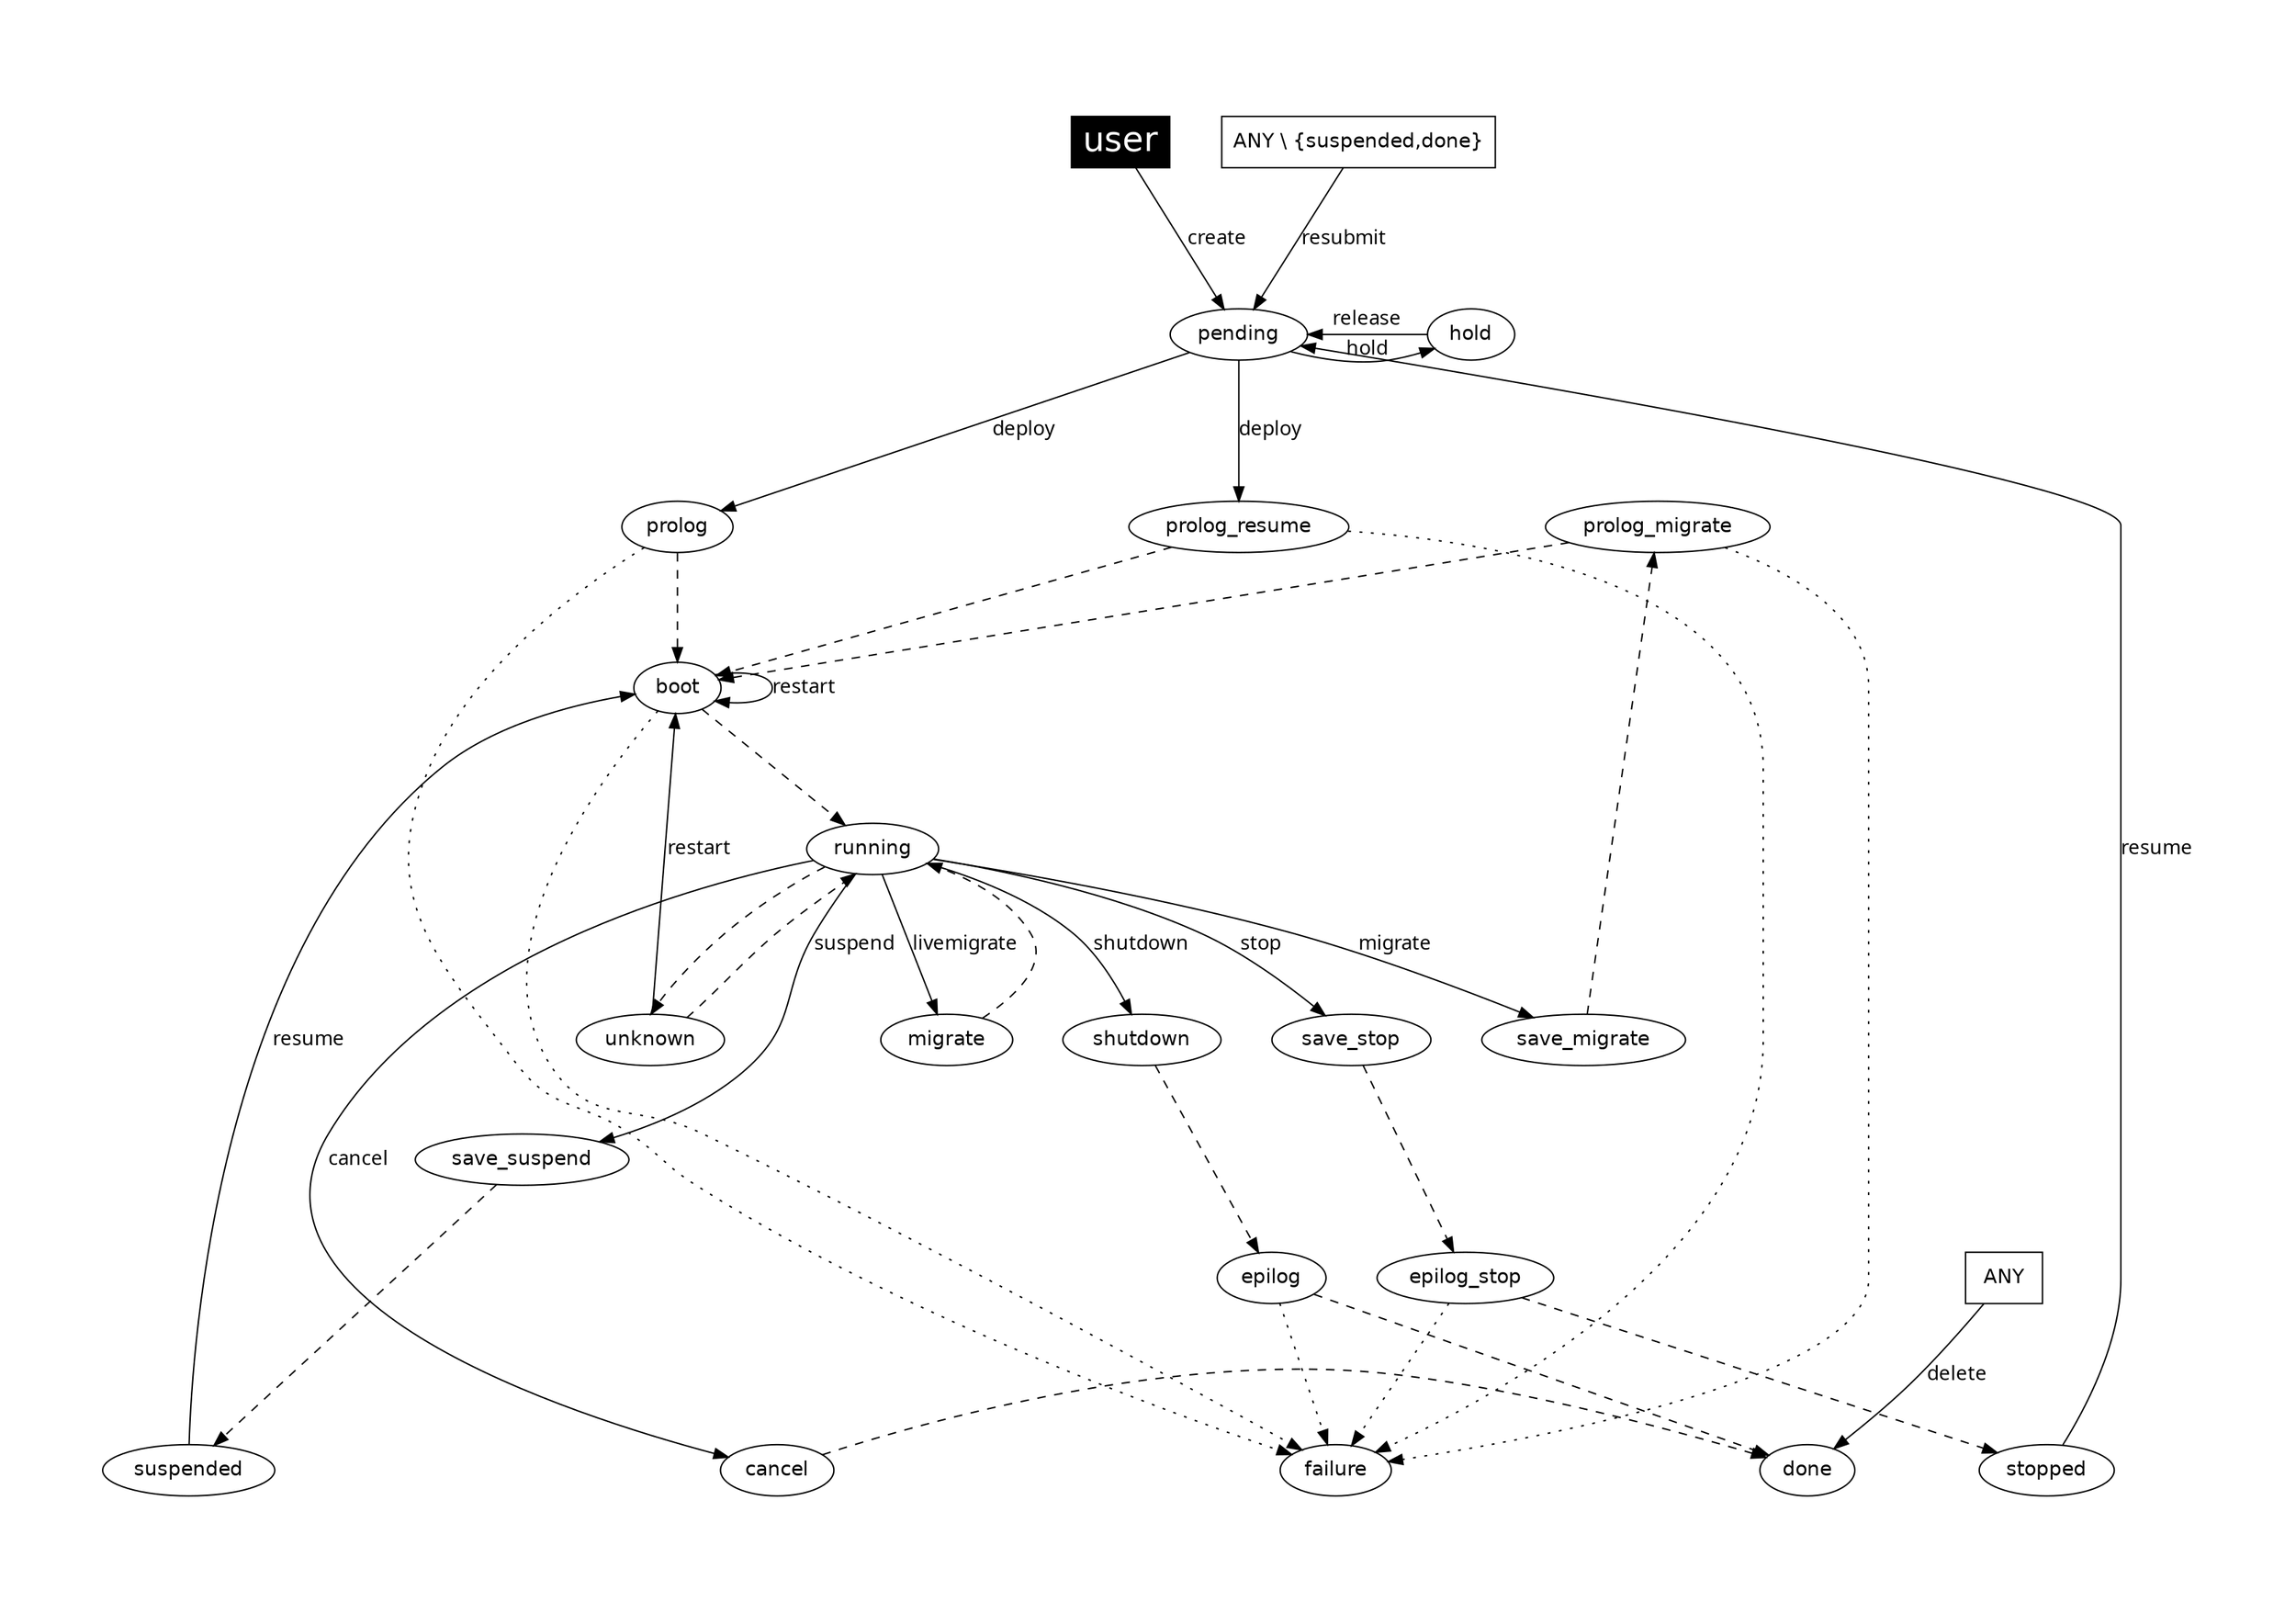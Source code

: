 

digraph OpenNebula {
    graph [
        nodesep= 0.5,
        ratio=0.7,
        pad=1,
    ];

    node [fontname="Helvetica"];
    edge [fontname="Menlo"];
    
    user [
        fillcolor="black",
        style="filled", shape="box",
        fontcolor="white", fontsize= "24.0"];

    ANY [ shape="box" ];
    "ANY \\ {suspended,done}" [ shape="box" ];

    subgraph { rank = min; user}
    subgraph { rank = same; pending; hold; color="white"}
    subgraph { rank = same; prolog; prolog_resume; prolog_migrate;
    color="white" }

    subgraph { rank = max; suspended; done; cancel; failure;
    stopped;color="white" }

#   create
    user -> pending [label="create"];

#   deploy
    pending     -> prolog_resume [label="deploy"];
    prolog_resume -> boot [style="dashed"];

    pending     -> prolog [label="deploy"];
    prolog      -> boot [style="dashed"];
    boot        -> running [style="dashed"];

#   shutdown
    running     -> shutdown [label="shutdown"];
    shutdown    -> epilog [style="dashed"];
    epilog      -> done [style="dashed"];

#   livemigrate
    running     -> migrate [label="livemigrate"];
    migrate     -> running [style="dashed"];

#   migrate
    running         -> save_migrate [label="migrate"];
    save_migrate    -> prolog_migrate [style="dashed"];
    prolog_migrate  -> boot [style="dashed"];

#   hold
    pending     -> hold [label="hold"];

#   release
    hold        -> pending [label="release"];

#   stop
    running     -> save_stop [label="stop"];
    save_stop   -> epilog_stop [style="dashed"];
    epilog_stop -> stopped [style="dashed"];

#   cancel
    running     -> cancel [label="cancel"];
    cancel      -> done [style="dashed"];

#   suspend
    running         -> save_suspend [label="suspend"];
    save_suspend    -> suspended [style="dashed"];

#   resume
    stopped     -> pending [label="resume"];
    suspended   -> boot [label="resume"];

#   delete
    ANY         -> done [label="delete"];

#   restart
    unknown     -> boot [label="restart"];
    boot        -> boot [label="restart"];

#   resubmit
    "ANY \\ {suspended,done}" -> pending [label="resubmit"];

#   failures and misc.
    epilog_stop     -> failure [style="dotted"];
    epilog          -> failure [style="dotted"];
    prolog          -> failure [style="dotted"];
    prolog_migrate  -> failure [style="dotted"];
    prolog_resume   -> failure [style="dotted"];
    boot            -> failure [style="dotted"];


    running -> unknown [style="dashed"];
    unknown -> running [style="dashed"];
}
